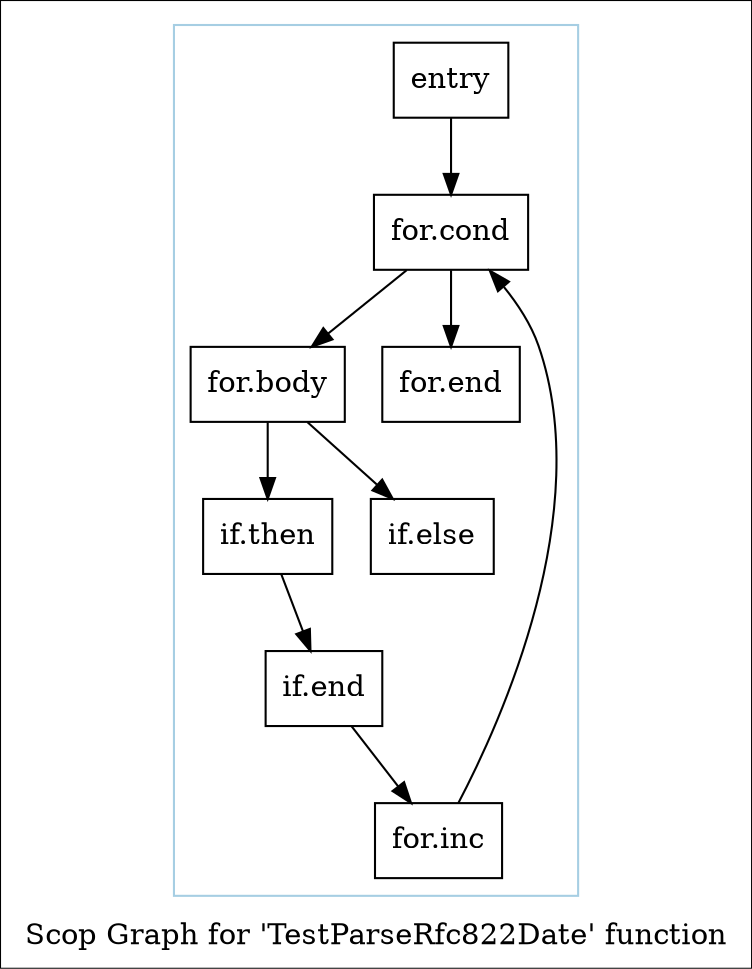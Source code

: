 digraph "Scop Graph for 'TestParseRfc822Date' function" {
	label="Scop Graph for 'TestParseRfc822Date' function";

	Node0x1aba250 [shape=record,label="{entry}"];
	Node0x1aba250 -> Node0x1aba5c0;
	Node0x1aba5c0 [shape=record,label="{for.cond}"];
	Node0x1aba5c0 -> Node0x1adcdb0;
	Node0x1aba5c0 -> Node0x1abd690;
	Node0x1adcdb0 [shape=record,label="{for.body}"];
	Node0x1adcdb0 -> Node0x1abf980;
	Node0x1adcdb0 -> Node0x1ac3b10;
	Node0x1abf980 [shape=record,label="{if.then}"];
	Node0x1abf980 -> Node0x1abc1c0;
	Node0x1abc1c0 [shape=record,label="{if.end}"];
	Node0x1abc1c0 -> Node0x1ab1e50;
	Node0x1ab1e50 [shape=record,label="{for.inc}"];
	Node0x1ab1e50 -> Node0x1aba5c0;
	Node0x1ac3b10 [shape=record,label="{if.else}"];
	Node0x1abd690 [shape=record,label="{for.end}"];
	colorscheme = "paired12"
        subgraph cluster_0x1adaa80 {
          label = "";
          style = solid;
          color = 1
          Node0x1aba250;
          Node0x1aba5c0;
          Node0x1adcdb0;
          Node0x1abf980;
          Node0x1abc1c0;
          Node0x1ab1e50;
          Node0x1ac3b10;
          Node0x1abd690;
        }
}
